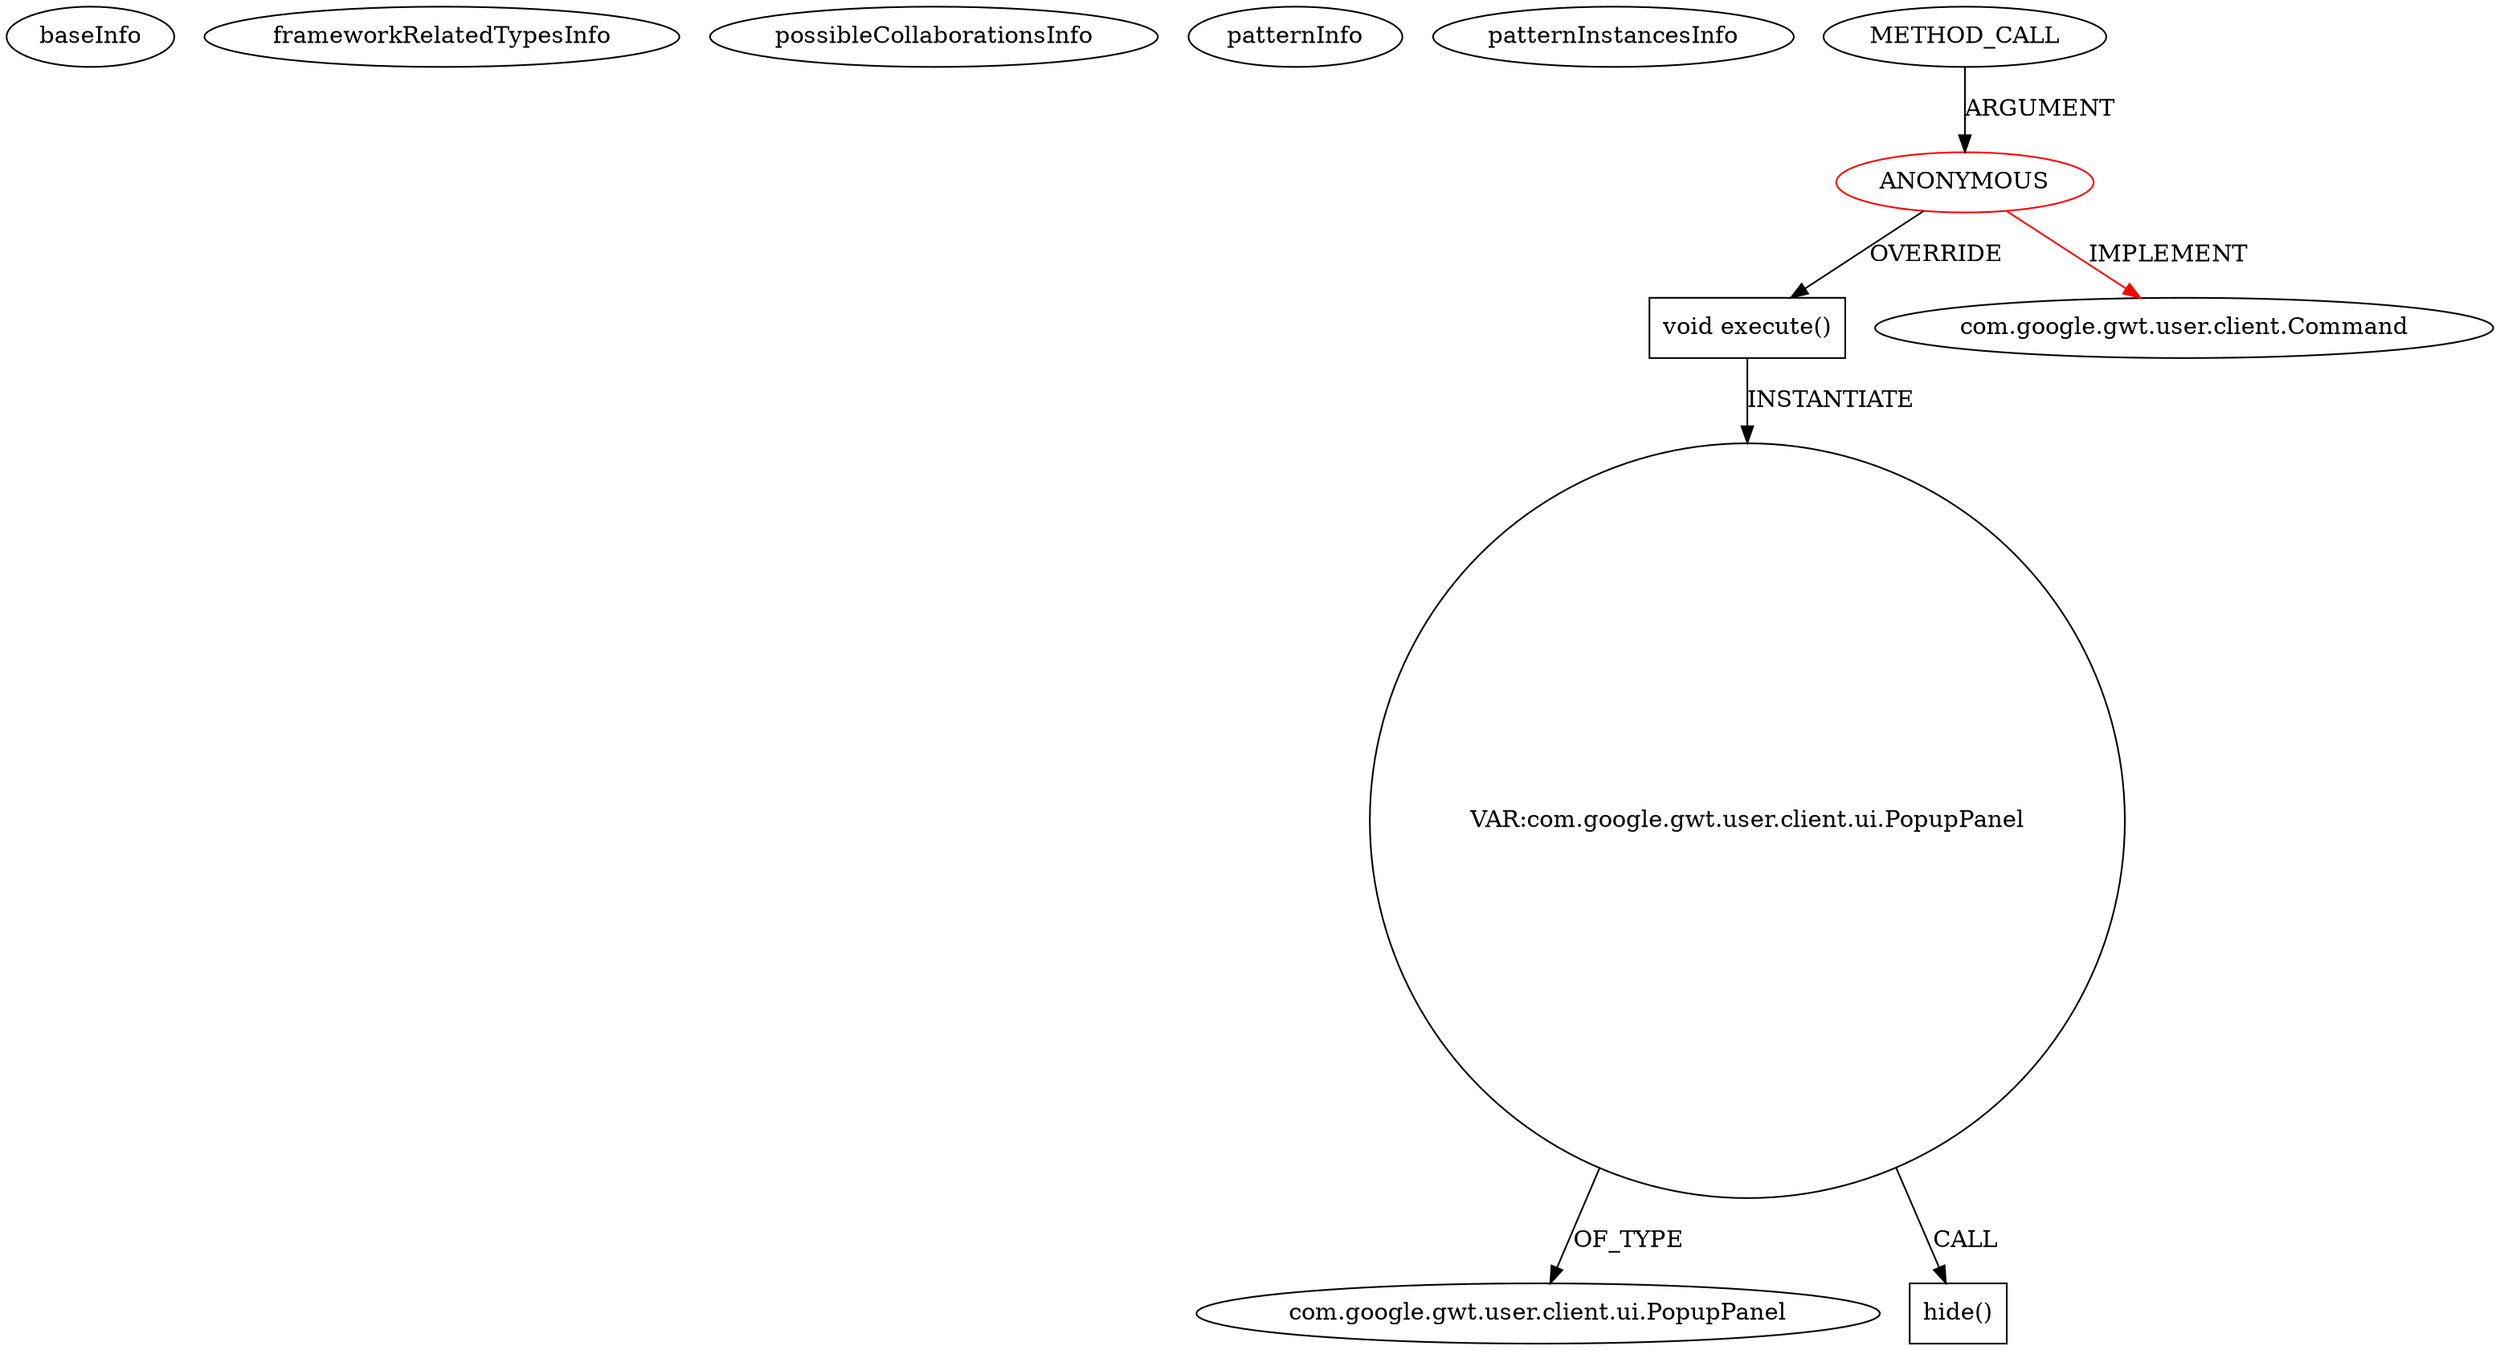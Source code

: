 digraph {
baseInfo[graphId=164,category="pattern",isAnonymous=true,possibleRelation=false]
frameworkRelatedTypesInfo[0="com.google.gwt.user.client.Command"]
possibleCollaborationsInfo[]
patternInfo[frequency=2.0,patternRootClient=0]
patternInstancesInfo[0="hmiguellima-ugat~/hmiguellima-ugat/ugat-master/src/org/ucp/gwt/widgets/DatePicker.java~void showCalendar()~3033",1="hmiguellima-ugat~/hmiguellima-ugat/ugat-master/src/org/ucp/gwt/widgets/PopupMenu.java~void addItem(java.lang.String,com.google.gwt.user.client.Command)~2998"]
4[label="void execute()",vertexType="OVERRIDING_METHOD_DECLARATION",isFrameworkType=false,shape=box]
5[label="VAR:com.google.gwt.user.client.ui.PopupPanel",vertexType="VARIABLE_EXPRESION",isFrameworkType=false,shape=circle]
0[label="ANONYMOUS",vertexType="ROOT_ANONYMOUS_DECLARATION",isFrameworkType=false,color=red]
2[label="METHOD_CALL",vertexType="OUTSIDE_CALL",isFrameworkType=false]
1[label="com.google.gwt.user.client.Command",vertexType="FRAMEWORK_INTERFACE_TYPE",isFrameworkType=false]
7[label="com.google.gwt.user.client.ui.PopupPanel",vertexType="FRAMEWORK_CLASS_TYPE",isFrameworkType=false]
6[label="hide()",vertexType="INSIDE_CALL",isFrameworkType=false,shape=box]
5->6[label="CALL"]
0->1[label="IMPLEMENT",color=red]
4->5[label="INSTANTIATE"]
5->7[label="OF_TYPE"]
2->0[label="ARGUMENT"]
0->4[label="OVERRIDE"]
}
